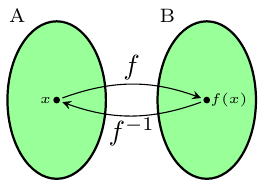 \documentclass[crop,tikz]{standalone}
\begin{document}
  \usetikzlibrary{shapes.geometric,positioning}
  \begin{tikzpicture}
    \node[%
      ellipse,
      draw,
      fill=white,
      thick,
      minimum height=2cm,
      minimum width=1.25cm,
      outer sep=8pt,
      fill=green!40
      ] (A) at (0,0) {};
    \node at (A.115) {\scriptsize A};

    \node[%
      ellipse,
      draw,
      fill=white,
      thick,
      minimum height=2cm,
      minimum width=1.25cm,
      outer sep=8pt,
      right=1cm of A,
      fill=green!40
    ] (B) at (A) {};
    \node at (B.115) {\scriptsize B};

    \node[%
      circle,
      draw,
      inner sep=0pt,
      minimum size=2pt,
      fill=black,
    ] (x) at (A) {};
    
    \node[%
      xshift=-0.4em
    ] at (x) {\tiny $x$};

    \node[%
      circle,
      draw,
      inner sep=0pt,
      minimum size=2pt,
      fill=black,
    ] (fx) at (B) {};
    
    \node[%
      xshift=0.8em
    ] at (fx) {\tiny $f(x)$};

    \draw[%
      out=20,
      in=160,
      shorten >= 0.1em,
      shorten <= 0.1em,
      -stealth
    ] (x) to node[pos=0.5,yshift=0.6em] {$f$} (fx);

    \draw[%
      out=-160,
      in=-20,
      shorten >= 0.1em,
      shorten <= 0.1em,
      -stealth
    ] (fx) to node[pos=0.5,yshift=-0.6em] {$f^{-1}$} (x);

    
  \end{tikzpicture}%
\end{document}